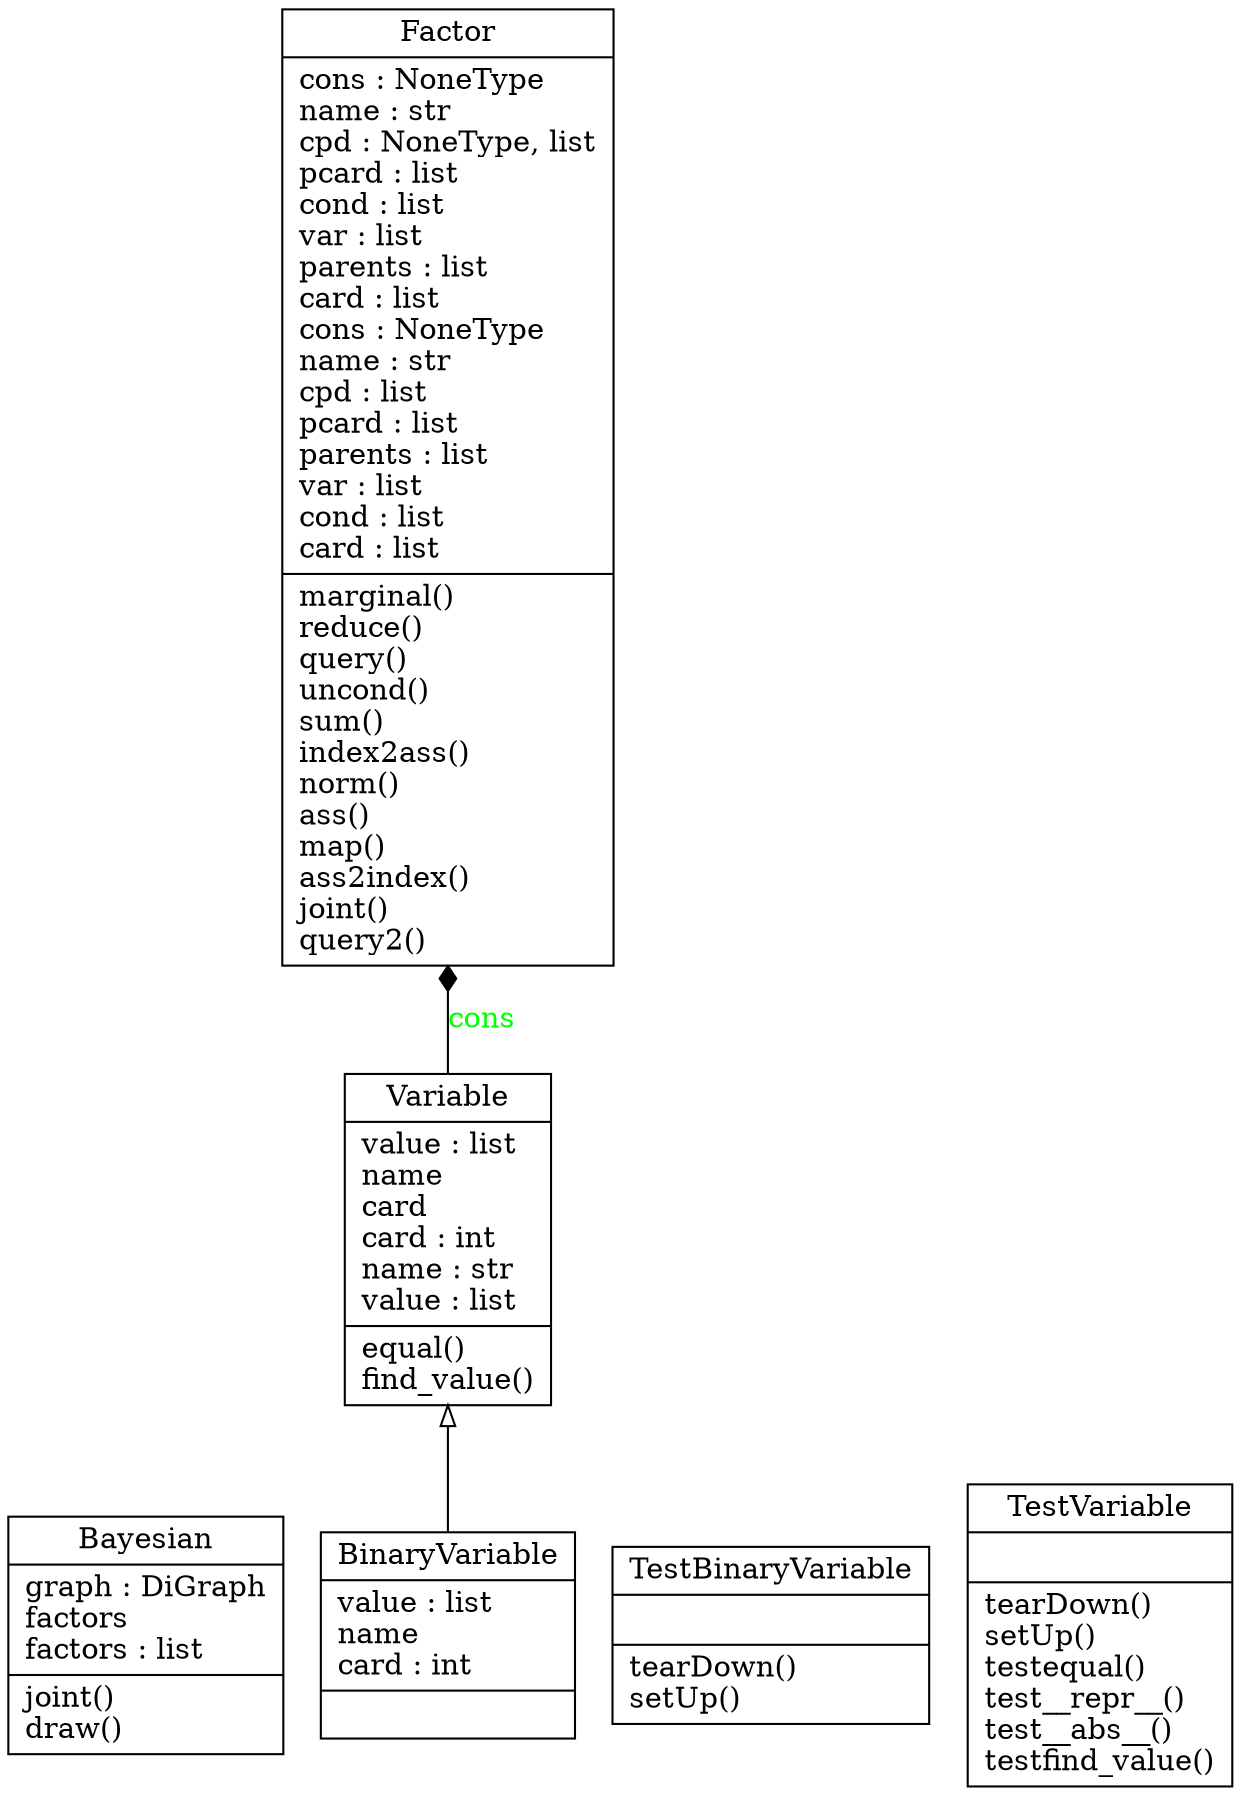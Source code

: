 digraph "classes_No_Name" {
charset="utf-8"
rankdir=BT
"0" [label="{Bayesian|graph : DiGraph\lfactors\lfactors : list\l|joint()\ldraw()\l}", shape="record"];
"1" [label="{BinaryVariable|value : list\lname\lcard : int\l|}", shape="record"];
"2" [label="{Factor|cons : NoneType\lname : str\lcpd : NoneType, list\lpcard : list\lcond : list\lvar : list\lparents : list\lcard : list\lcons : NoneType\lname : str\lcpd : list\lpcard : list\lparents : list\lvar : list\lcond : list\lcard : list\l|marginal()\lreduce()\lquery()\luncond()\lsum()\lindex2ass()\lnorm()\lass()\lmap()\lass2index()\ljoint()\lquery2()\l}", shape="record"];
"3" [label="{TestBinaryVariable|\l|tearDown()\lsetUp()\l}", shape="record"];
"4" [label="{TestVariable|\l|tearDown()\lsetUp()\ltestequal()\ltest__repr__()\ltest__abs__()\ltestfind_value()\l}", shape="record"];
"5" [label="{Variable|value : list\lname\lcard\lcard : int\lname : str\lvalue : list\l|equal()\lfind_value()\l}", shape="record"];
"1" -> "5" [arrowhead="empty", arrowtail="none"];
"5" -> "2" [arrowhead="diamond", arrowtail="none", fontcolor="green", label="cons", style="solid"];
}
